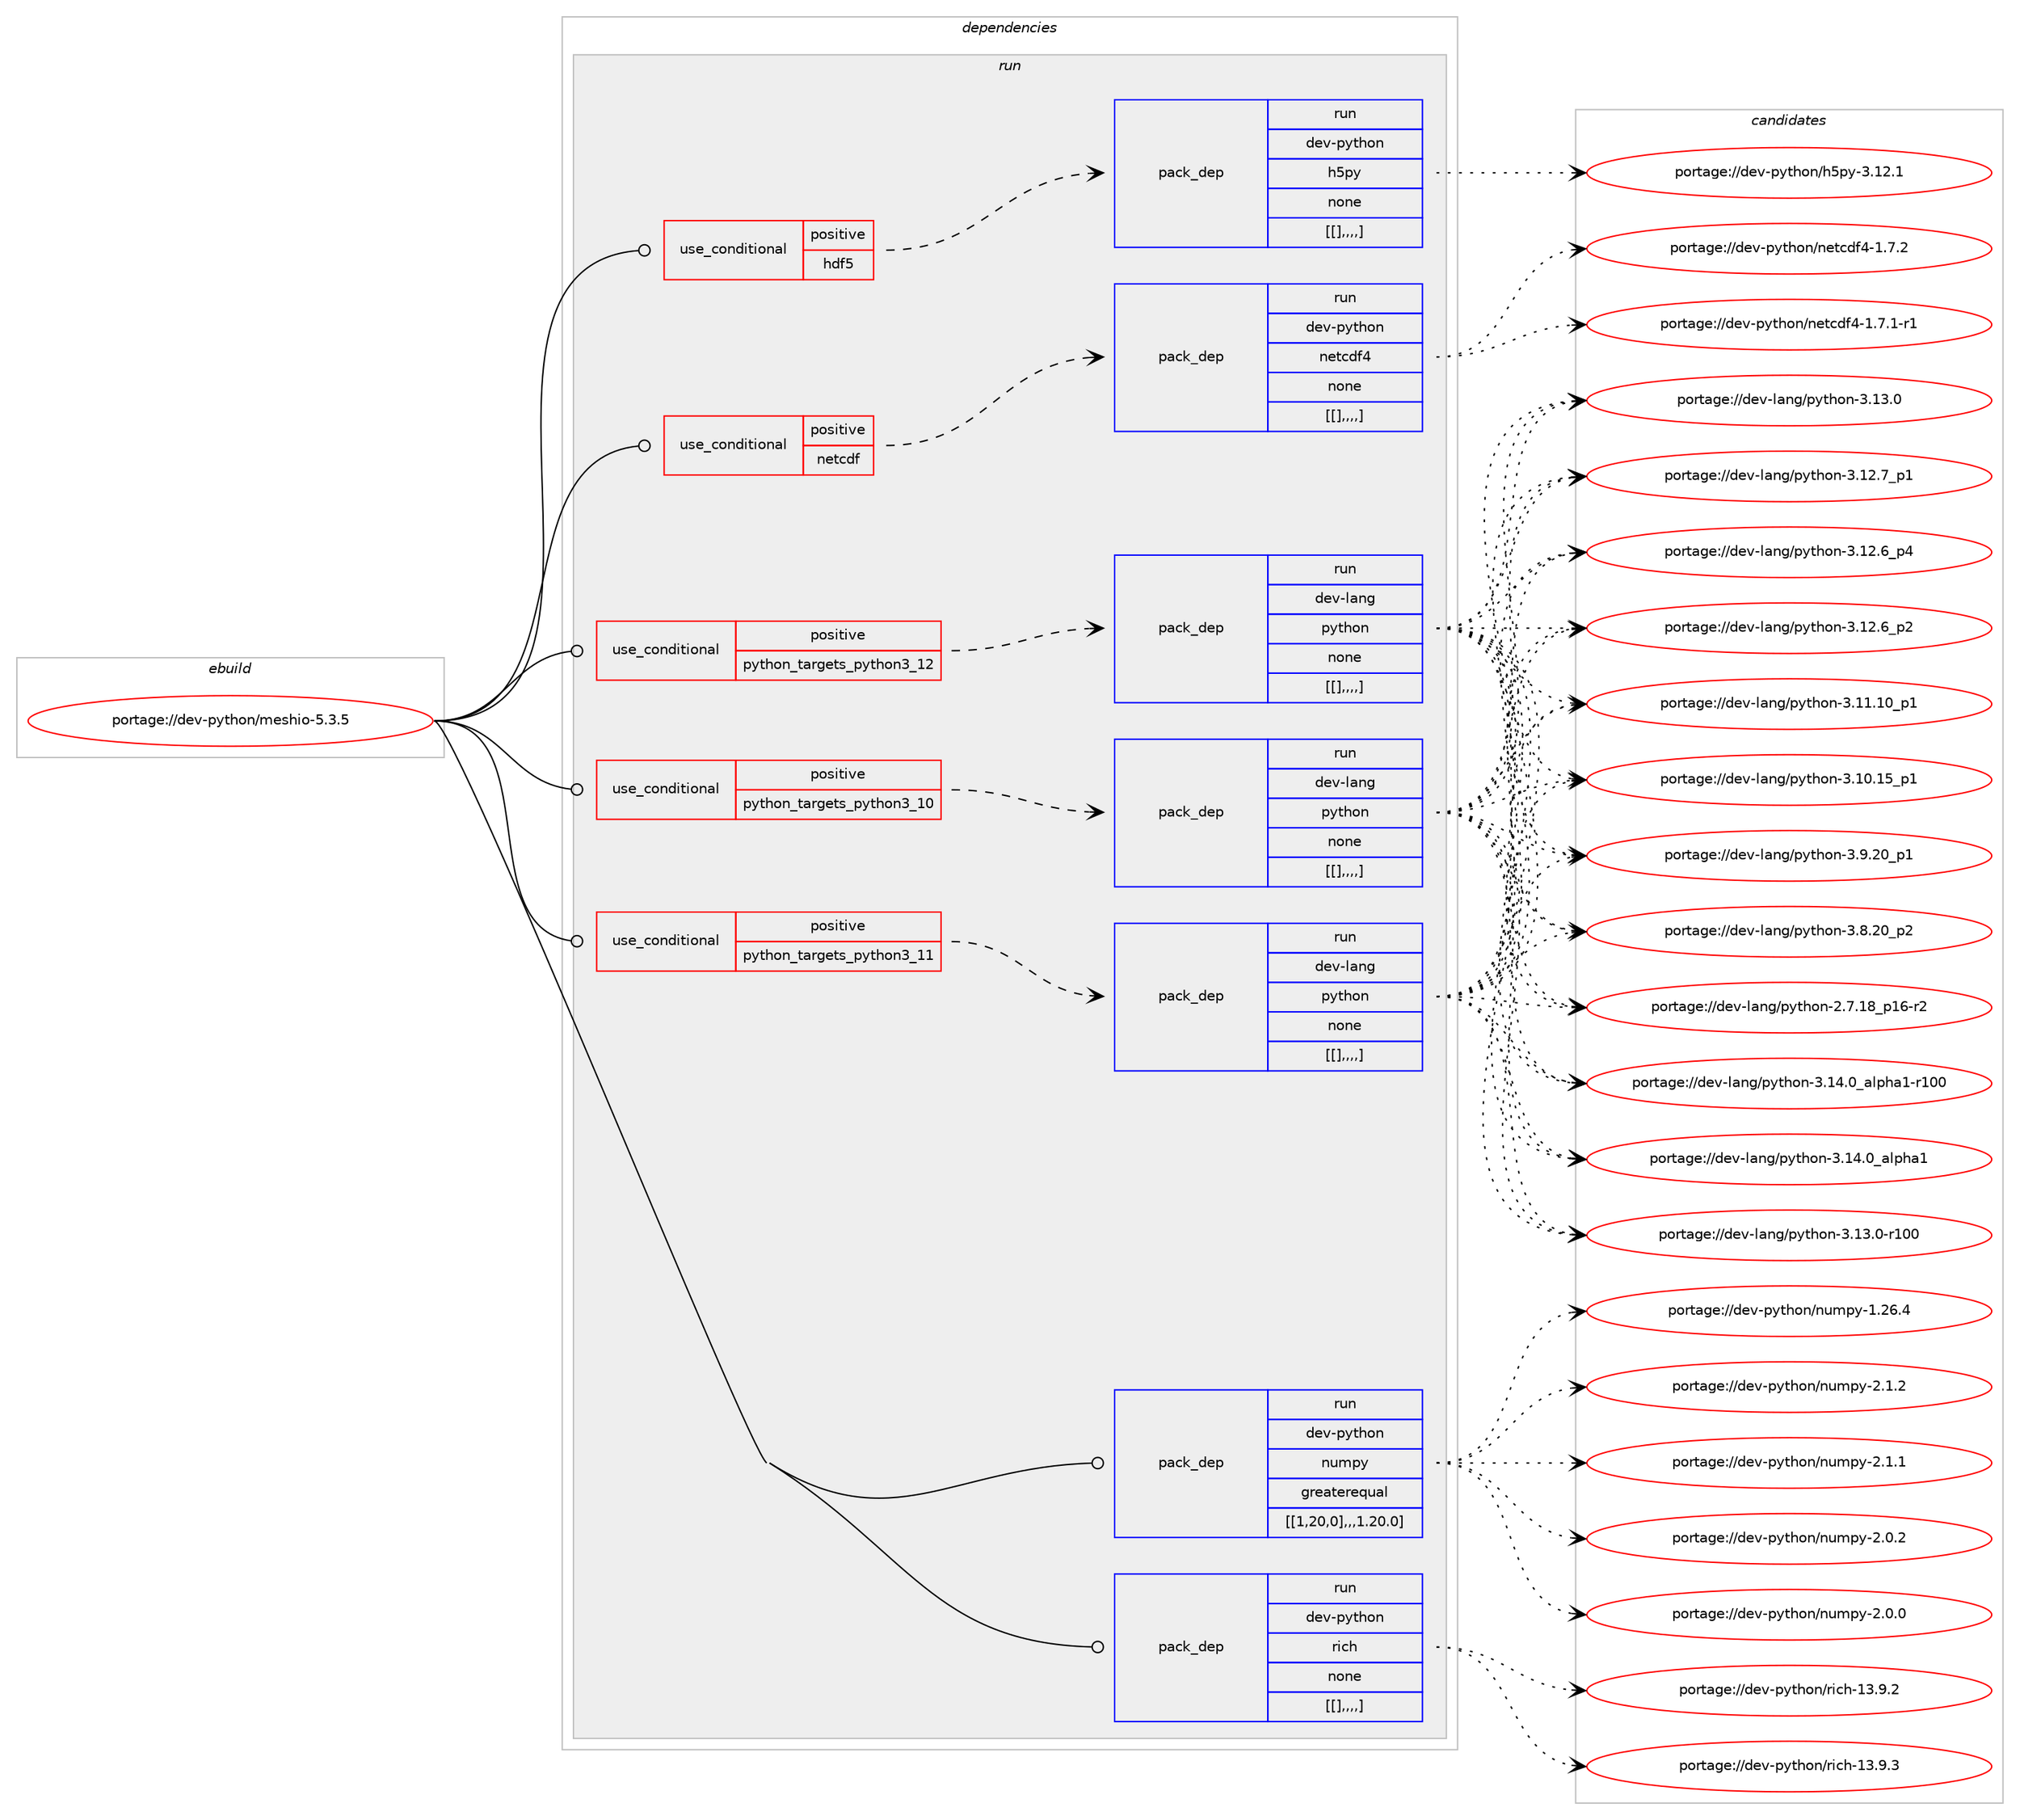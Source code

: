 digraph prolog {

# *************
# Graph options
# *************

newrank=true;
concentrate=true;
compound=true;
graph [rankdir=LR,fontname=Helvetica,fontsize=10,ranksep=1.5];#, ranksep=2.5, nodesep=0.2];
edge  [arrowhead=vee];
node  [fontname=Helvetica,fontsize=10];

# **********
# The ebuild
# **********

subgraph cluster_leftcol {
color=gray;
label=<<i>ebuild</i>>;
id [label="portage://dev-python/meshio-5.3.5", color=red, width=4, href="../dev-python/meshio-5.3.5.svg"];
}

# ****************
# The dependencies
# ****************

subgraph cluster_midcol {
color=gray;
label=<<i>dependencies</i>>;
subgraph cluster_compile {
fillcolor="#eeeeee";
style=filled;
label=<<i>compile</i>>;
}
subgraph cluster_compileandrun {
fillcolor="#eeeeee";
style=filled;
label=<<i>compile and run</i>>;
}
subgraph cluster_run {
fillcolor="#eeeeee";
style=filled;
label=<<i>run</i>>;
subgraph cond37095 {
dependency156969 [label=<<TABLE BORDER="0" CELLBORDER="1" CELLSPACING="0" CELLPADDING="4"><TR><TD ROWSPAN="3" CELLPADDING="10">use_conditional</TD></TR><TR><TD>positive</TD></TR><TR><TD>hdf5</TD></TR></TABLE>>, shape=none, color=red];
subgraph pack118573 {
dependency157001 [label=<<TABLE BORDER="0" CELLBORDER="1" CELLSPACING="0" CELLPADDING="4" WIDTH="220"><TR><TD ROWSPAN="6" CELLPADDING="30">pack_dep</TD></TR><TR><TD WIDTH="110">run</TD></TR><TR><TD>dev-python</TD></TR><TR><TD>h5py</TD></TR><TR><TD>none</TD></TR><TR><TD>[[],,,,]</TD></TR></TABLE>>, shape=none, color=blue];
}
dependency156969:e -> dependency157001:w [weight=20,style="dashed",arrowhead="vee"];
}
id:e -> dependency156969:w [weight=20,style="solid",arrowhead="odot"];
subgraph cond37115 {
dependency157023 [label=<<TABLE BORDER="0" CELLBORDER="1" CELLSPACING="0" CELLPADDING="4"><TR><TD ROWSPAN="3" CELLPADDING="10">use_conditional</TD></TR><TR><TD>positive</TD></TR><TR><TD>netcdf</TD></TR></TABLE>>, shape=none, color=red];
subgraph pack118603 {
dependency157060 [label=<<TABLE BORDER="0" CELLBORDER="1" CELLSPACING="0" CELLPADDING="4" WIDTH="220"><TR><TD ROWSPAN="6" CELLPADDING="30">pack_dep</TD></TR><TR><TD WIDTH="110">run</TD></TR><TR><TD>dev-python</TD></TR><TR><TD>netcdf4</TD></TR><TR><TD>none</TD></TR><TR><TD>[[],,,,]</TD></TR></TABLE>>, shape=none, color=blue];
}
dependency157023:e -> dependency157060:w [weight=20,style="dashed",arrowhead="vee"];
}
id:e -> dependency157023:w [weight=20,style="solid",arrowhead="odot"];
subgraph cond37144 {
dependency157088 [label=<<TABLE BORDER="0" CELLBORDER="1" CELLSPACING="0" CELLPADDING="4"><TR><TD ROWSPAN="3" CELLPADDING="10">use_conditional</TD></TR><TR><TD>positive</TD></TR><TR><TD>python_targets_python3_10</TD></TR></TABLE>>, shape=none, color=red];
subgraph pack118645 {
dependency157136 [label=<<TABLE BORDER="0" CELLBORDER="1" CELLSPACING="0" CELLPADDING="4" WIDTH="220"><TR><TD ROWSPAN="6" CELLPADDING="30">pack_dep</TD></TR><TR><TD WIDTH="110">run</TD></TR><TR><TD>dev-lang</TD></TR><TR><TD>python</TD></TR><TR><TD>none</TD></TR><TR><TD>[[],,,,]</TD></TR></TABLE>>, shape=none, color=blue];
}
dependency157088:e -> dependency157136:w [weight=20,style="dashed",arrowhead="vee"];
}
id:e -> dependency157088:w [weight=20,style="solid",arrowhead="odot"];
subgraph cond37177 {
dependency157144 [label=<<TABLE BORDER="0" CELLBORDER="1" CELLSPACING="0" CELLPADDING="4"><TR><TD ROWSPAN="3" CELLPADDING="10">use_conditional</TD></TR><TR><TD>positive</TD></TR><TR><TD>python_targets_python3_11</TD></TR></TABLE>>, shape=none, color=red];
subgraph pack118693 {
dependency157270 [label=<<TABLE BORDER="0" CELLBORDER="1" CELLSPACING="0" CELLPADDING="4" WIDTH="220"><TR><TD ROWSPAN="6" CELLPADDING="30">pack_dep</TD></TR><TR><TD WIDTH="110">run</TD></TR><TR><TD>dev-lang</TD></TR><TR><TD>python</TD></TR><TR><TD>none</TD></TR><TR><TD>[[],,,,]</TD></TR></TABLE>>, shape=none, color=blue];
}
dependency157144:e -> dependency157270:w [weight=20,style="dashed",arrowhead="vee"];
}
id:e -> dependency157144:w [weight=20,style="solid",arrowhead="odot"];
subgraph cond37238 {
dependency157293 [label=<<TABLE BORDER="0" CELLBORDER="1" CELLSPACING="0" CELLPADDING="4"><TR><TD ROWSPAN="3" CELLPADDING="10">use_conditional</TD></TR><TR><TD>positive</TD></TR><TR><TD>python_targets_python3_12</TD></TR></TABLE>>, shape=none, color=red];
subgraph pack118744 {
dependency157371 [label=<<TABLE BORDER="0" CELLBORDER="1" CELLSPACING="0" CELLPADDING="4" WIDTH="220"><TR><TD ROWSPAN="6" CELLPADDING="30">pack_dep</TD></TR><TR><TD WIDTH="110">run</TD></TR><TR><TD>dev-lang</TD></TR><TR><TD>python</TD></TR><TR><TD>none</TD></TR><TR><TD>[[],,,,]</TD></TR></TABLE>>, shape=none, color=blue];
}
dependency157293:e -> dependency157371:w [weight=20,style="dashed",arrowhead="vee"];
}
id:e -> dependency157293:w [weight=20,style="solid",arrowhead="odot"];
subgraph pack118795 {
dependency157395 [label=<<TABLE BORDER="0" CELLBORDER="1" CELLSPACING="0" CELLPADDING="4" WIDTH="220"><TR><TD ROWSPAN="6" CELLPADDING="30">pack_dep</TD></TR><TR><TD WIDTH="110">run</TD></TR><TR><TD>dev-python</TD></TR><TR><TD>numpy</TD></TR><TR><TD>greaterequal</TD></TR><TR><TD>[[1,20,0],,,1.20.0]</TD></TR></TABLE>>, shape=none, color=blue];
}
id:e -> dependency157395:w [weight=20,style="solid",arrowhead="odot"];
subgraph pack118841 {
dependency157445 [label=<<TABLE BORDER="0" CELLBORDER="1" CELLSPACING="0" CELLPADDING="4" WIDTH="220"><TR><TD ROWSPAN="6" CELLPADDING="30">pack_dep</TD></TR><TR><TD WIDTH="110">run</TD></TR><TR><TD>dev-python</TD></TR><TR><TD>rich</TD></TR><TR><TD>none</TD></TR><TR><TD>[[],,,,]</TD></TR></TABLE>>, shape=none, color=blue];
}
id:e -> dependency157445:w [weight=20,style="solid",arrowhead="odot"];
}
}

# **************
# The candidates
# **************

subgraph cluster_choices {
rank=same;
color=gray;
label=<<i>candidates</i>>;

subgraph choice118611 {
color=black;
nodesep=1;
choice10010111845112121116104111110471045311212145514649504649 [label="portage://dev-python/h5py-3.12.1", color=red, width=4,href="../dev-python/h5py-3.12.1.svg"];
dependency157001:e -> choice10010111845112121116104111110471045311212145514649504649:w [style=dotted,weight="100"];
}
subgraph choice118615 {
color=black;
nodesep=1;
choice10010111845112121116104111110471101011169910010252454946554650 [label="portage://dev-python/netcdf4-1.7.2", color=red, width=4,href="../dev-python/netcdf4-1.7.2.svg"];
choice100101118451121211161041111104711010111699100102524549465546494511449 [label="portage://dev-python/netcdf4-1.7.1-r1", color=red, width=4,href="../dev-python/netcdf4-1.7.1-r1.svg"];
dependency157060:e -> choice10010111845112121116104111110471101011169910010252454946554650:w [style=dotted,weight="100"];
dependency157060:e -> choice100101118451121211161041111104711010111699100102524549465546494511449:w [style=dotted,weight="100"];
}
subgraph choice118618 {
color=black;
nodesep=1;
choice100101118451089711010347112121116104111110455146495246489597108112104974945114494848 [label="portage://dev-lang/python-3.14.0_alpha1-r100", color=red, width=4,href="../dev-lang/python-3.14.0_alpha1-r100.svg"];
choice1001011184510897110103471121211161041111104551464952464895971081121049749 [label="portage://dev-lang/python-3.14.0_alpha1", color=red, width=4,href="../dev-lang/python-3.14.0_alpha1.svg"];
choice1001011184510897110103471121211161041111104551464951464845114494848 [label="portage://dev-lang/python-3.13.0-r100", color=red, width=4,href="../dev-lang/python-3.13.0-r100.svg"];
choice10010111845108971101034711212111610411111045514649514648 [label="portage://dev-lang/python-3.13.0", color=red, width=4,href="../dev-lang/python-3.13.0.svg"];
choice100101118451089711010347112121116104111110455146495046559511249 [label="portage://dev-lang/python-3.12.7_p1", color=red, width=4,href="../dev-lang/python-3.12.7_p1.svg"];
choice100101118451089711010347112121116104111110455146495046549511252 [label="portage://dev-lang/python-3.12.6_p4", color=red, width=4,href="../dev-lang/python-3.12.6_p4.svg"];
choice100101118451089711010347112121116104111110455146495046549511250 [label="portage://dev-lang/python-3.12.6_p2", color=red, width=4,href="../dev-lang/python-3.12.6_p2.svg"];
choice10010111845108971101034711212111610411111045514649494649489511249 [label="portage://dev-lang/python-3.11.10_p1", color=red, width=4,href="../dev-lang/python-3.11.10_p1.svg"];
choice10010111845108971101034711212111610411111045514649484649539511249 [label="portage://dev-lang/python-3.10.15_p1", color=red, width=4,href="../dev-lang/python-3.10.15_p1.svg"];
choice100101118451089711010347112121116104111110455146574650489511249 [label="portage://dev-lang/python-3.9.20_p1", color=red, width=4,href="../dev-lang/python-3.9.20_p1.svg"];
choice100101118451089711010347112121116104111110455146564650489511250 [label="portage://dev-lang/python-3.8.20_p2", color=red, width=4,href="../dev-lang/python-3.8.20_p2.svg"];
choice100101118451089711010347112121116104111110455046554649569511249544511450 [label="portage://dev-lang/python-2.7.18_p16-r2", color=red, width=4,href="../dev-lang/python-2.7.18_p16-r2.svg"];
dependency157136:e -> choice100101118451089711010347112121116104111110455146495246489597108112104974945114494848:w [style=dotted,weight="100"];
dependency157136:e -> choice1001011184510897110103471121211161041111104551464952464895971081121049749:w [style=dotted,weight="100"];
dependency157136:e -> choice1001011184510897110103471121211161041111104551464951464845114494848:w [style=dotted,weight="100"];
dependency157136:e -> choice10010111845108971101034711212111610411111045514649514648:w [style=dotted,weight="100"];
dependency157136:e -> choice100101118451089711010347112121116104111110455146495046559511249:w [style=dotted,weight="100"];
dependency157136:e -> choice100101118451089711010347112121116104111110455146495046549511252:w [style=dotted,weight="100"];
dependency157136:e -> choice100101118451089711010347112121116104111110455146495046549511250:w [style=dotted,weight="100"];
dependency157136:e -> choice10010111845108971101034711212111610411111045514649494649489511249:w [style=dotted,weight="100"];
dependency157136:e -> choice10010111845108971101034711212111610411111045514649484649539511249:w [style=dotted,weight="100"];
dependency157136:e -> choice100101118451089711010347112121116104111110455146574650489511249:w [style=dotted,weight="100"];
dependency157136:e -> choice100101118451089711010347112121116104111110455146564650489511250:w [style=dotted,weight="100"];
dependency157136:e -> choice100101118451089711010347112121116104111110455046554649569511249544511450:w [style=dotted,weight="100"];
}
subgraph choice118650 {
color=black;
nodesep=1;
choice100101118451089711010347112121116104111110455146495246489597108112104974945114494848 [label="portage://dev-lang/python-3.14.0_alpha1-r100", color=red, width=4,href="../dev-lang/python-3.14.0_alpha1-r100.svg"];
choice1001011184510897110103471121211161041111104551464952464895971081121049749 [label="portage://dev-lang/python-3.14.0_alpha1", color=red, width=4,href="../dev-lang/python-3.14.0_alpha1.svg"];
choice1001011184510897110103471121211161041111104551464951464845114494848 [label="portage://dev-lang/python-3.13.0-r100", color=red, width=4,href="../dev-lang/python-3.13.0-r100.svg"];
choice10010111845108971101034711212111610411111045514649514648 [label="portage://dev-lang/python-3.13.0", color=red, width=4,href="../dev-lang/python-3.13.0.svg"];
choice100101118451089711010347112121116104111110455146495046559511249 [label="portage://dev-lang/python-3.12.7_p1", color=red, width=4,href="../dev-lang/python-3.12.7_p1.svg"];
choice100101118451089711010347112121116104111110455146495046549511252 [label="portage://dev-lang/python-3.12.6_p4", color=red, width=4,href="../dev-lang/python-3.12.6_p4.svg"];
choice100101118451089711010347112121116104111110455146495046549511250 [label="portage://dev-lang/python-3.12.6_p2", color=red, width=4,href="../dev-lang/python-3.12.6_p2.svg"];
choice10010111845108971101034711212111610411111045514649494649489511249 [label="portage://dev-lang/python-3.11.10_p1", color=red, width=4,href="../dev-lang/python-3.11.10_p1.svg"];
choice10010111845108971101034711212111610411111045514649484649539511249 [label="portage://dev-lang/python-3.10.15_p1", color=red, width=4,href="../dev-lang/python-3.10.15_p1.svg"];
choice100101118451089711010347112121116104111110455146574650489511249 [label="portage://dev-lang/python-3.9.20_p1", color=red, width=4,href="../dev-lang/python-3.9.20_p1.svg"];
choice100101118451089711010347112121116104111110455146564650489511250 [label="portage://dev-lang/python-3.8.20_p2", color=red, width=4,href="../dev-lang/python-3.8.20_p2.svg"];
choice100101118451089711010347112121116104111110455046554649569511249544511450 [label="portage://dev-lang/python-2.7.18_p16-r2", color=red, width=4,href="../dev-lang/python-2.7.18_p16-r2.svg"];
dependency157270:e -> choice100101118451089711010347112121116104111110455146495246489597108112104974945114494848:w [style=dotted,weight="100"];
dependency157270:e -> choice1001011184510897110103471121211161041111104551464952464895971081121049749:w [style=dotted,weight="100"];
dependency157270:e -> choice1001011184510897110103471121211161041111104551464951464845114494848:w [style=dotted,weight="100"];
dependency157270:e -> choice10010111845108971101034711212111610411111045514649514648:w [style=dotted,weight="100"];
dependency157270:e -> choice100101118451089711010347112121116104111110455146495046559511249:w [style=dotted,weight="100"];
dependency157270:e -> choice100101118451089711010347112121116104111110455146495046549511252:w [style=dotted,weight="100"];
dependency157270:e -> choice100101118451089711010347112121116104111110455146495046549511250:w [style=dotted,weight="100"];
dependency157270:e -> choice10010111845108971101034711212111610411111045514649494649489511249:w [style=dotted,weight="100"];
dependency157270:e -> choice10010111845108971101034711212111610411111045514649484649539511249:w [style=dotted,weight="100"];
dependency157270:e -> choice100101118451089711010347112121116104111110455146574650489511249:w [style=dotted,weight="100"];
dependency157270:e -> choice100101118451089711010347112121116104111110455146564650489511250:w [style=dotted,weight="100"];
dependency157270:e -> choice100101118451089711010347112121116104111110455046554649569511249544511450:w [style=dotted,weight="100"];
}
subgraph choice118672 {
color=black;
nodesep=1;
choice100101118451089711010347112121116104111110455146495246489597108112104974945114494848 [label="portage://dev-lang/python-3.14.0_alpha1-r100", color=red, width=4,href="../dev-lang/python-3.14.0_alpha1-r100.svg"];
choice1001011184510897110103471121211161041111104551464952464895971081121049749 [label="portage://dev-lang/python-3.14.0_alpha1", color=red, width=4,href="../dev-lang/python-3.14.0_alpha1.svg"];
choice1001011184510897110103471121211161041111104551464951464845114494848 [label="portage://dev-lang/python-3.13.0-r100", color=red, width=4,href="../dev-lang/python-3.13.0-r100.svg"];
choice10010111845108971101034711212111610411111045514649514648 [label="portage://dev-lang/python-3.13.0", color=red, width=4,href="../dev-lang/python-3.13.0.svg"];
choice100101118451089711010347112121116104111110455146495046559511249 [label="portage://dev-lang/python-3.12.7_p1", color=red, width=4,href="../dev-lang/python-3.12.7_p1.svg"];
choice100101118451089711010347112121116104111110455146495046549511252 [label="portage://dev-lang/python-3.12.6_p4", color=red, width=4,href="../dev-lang/python-3.12.6_p4.svg"];
choice100101118451089711010347112121116104111110455146495046549511250 [label="portage://dev-lang/python-3.12.6_p2", color=red, width=4,href="../dev-lang/python-3.12.6_p2.svg"];
choice10010111845108971101034711212111610411111045514649494649489511249 [label="portage://dev-lang/python-3.11.10_p1", color=red, width=4,href="../dev-lang/python-3.11.10_p1.svg"];
choice10010111845108971101034711212111610411111045514649484649539511249 [label="portage://dev-lang/python-3.10.15_p1", color=red, width=4,href="../dev-lang/python-3.10.15_p1.svg"];
choice100101118451089711010347112121116104111110455146574650489511249 [label="portage://dev-lang/python-3.9.20_p1", color=red, width=4,href="../dev-lang/python-3.9.20_p1.svg"];
choice100101118451089711010347112121116104111110455146564650489511250 [label="portage://dev-lang/python-3.8.20_p2", color=red, width=4,href="../dev-lang/python-3.8.20_p2.svg"];
choice100101118451089711010347112121116104111110455046554649569511249544511450 [label="portage://dev-lang/python-2.7.18_p16-r2", color=red, width=4,href="../dev-lang/python-2.7.18_p16-r2.svg"];
dependency157371:e -> choice100101118451089711010347112121116104111110455146495246489597108112104974945114494848:w [style=dotted,weight="100"];
dependency157371:e -> choice1001011184510897110103471121211161041111104551464952464895971081121049749:w [style=dotted,weight="100"];
dependency157371:e -> choice1001011184510897110103471121211161041111104551464951464845114494848:w [style=dotted,weight="100"];
dependency157371:e -> choice10010111845108971101034711212111610411111045514649514648:w [style=dotted,weight="100"];
dependency157371:e -> choice100101118451089711010347112121116104111110455146495046559511249:w [style=dotted,weight="100"];
dependency157371:e -> choice100101118451089711010347112121116104111110455146495046549511252:w [style=dotted,weight="100"];
dependency157371:e -> choice100101118451089711010347112121116104111110455146495046549511250:w [style=dotted,weight="100"];
dependency157371:e -> choice10010111845108971101034711212111610411111045514649494649489511249:w [style=dotted,weight="100"];
dependency157371:e -> choice10010111845108971101034711212111610411111045514649484649539511249:w [style=dotted,weight="100"];
dependency157371:e -> choice100101118451089711010347112121116104111110455146574650489511249:w [style=dotted,weight="100"];
dependency157371:e -> choice100101118451089711010347112121116104111110455146564650489511250:w [style=dotted,weight="100"];
dependency157371:e -> choice100101118451089711010347112121116104111110455046554649569511249544511450:w [style=dotted,weight="100"];
}
subgraph choice118682 {
color=black;
nodesep=1;
choice1001011184511212111610411111047110117109112121455046494650 [label="portage://dev-python/numpy-2.1.2", color=red, width=4,href="../dev-python/numpy-2.1.2.svg"];
choice1001011184511212111610411111047110117109112121455046494649 [label="portage://dev-python/numpy-2.1.1", color=red, width=4,href="../dev-python/numpy-2.1.1.svg"];
choice1001011184511212111610411111047110117109112121455046484650 [label="portage://dev-python/numpy-2.0.2", color=red, width=4,href="../dev-python/numpy-2.0.2.svg"];
choice1001011184511212111610411111047110117109112121455046484648 [label="portage://dev-python/numpy-2.0.0", color=red, width=4,href="../dev-python/numpy-2.0.0.svg"];
choice100101118451121211161041111104711011710911212145494650544652 [label="portage://dev-python/numpy-1.26.4", color=red, width=4,href="../dev-python/numpy-1.26.4.svg"];
dependency157395:e -> choice1001011184511212111610411111047110117109112121455046494650:w [style=dotted,weight="100"];
dependency157395:e -> choice1001011184511212111610411111047110117109112121455046494649:w [style=dotted,weight="100"];
dependency157395:e -> choice1001011184511212111610411111047110117109112121455046484650:w [style=dotted,weight="100"];
dependency157395:e -> choice1001011184511212111610411111047110117109112121455046484648:w [style=dotted,weight="100"];
dependency157395:e -> choice100101118451121211161041111104711011710911212145494650544652:w [style=dotted,weight="100"];
}
subgraph choice118685 {
color=black;
nodesep=1;
choice10010111845112121116104111110471141059910445495146574651 [label="portage://dev-python/rich-13.9.3", color=red, width=4,href="../dev-python/rich-13.9.3.svg"];
choice10010111845112121116104111110471141059910445495146574650 [label="portage://dev-python/rich-13.9.2", color=red, width=4,href="../dev-python/rich-13.9.2.svg"];
dependency157445:e -> choice10010111845112121116104111110471141059910445495146574651:w [style=dotted,weight="100"];
dependency157445:e -> choice10010111845112121116104111110471141059910445495146574650:w [style=dotted,weight="100"];
}
}

}
